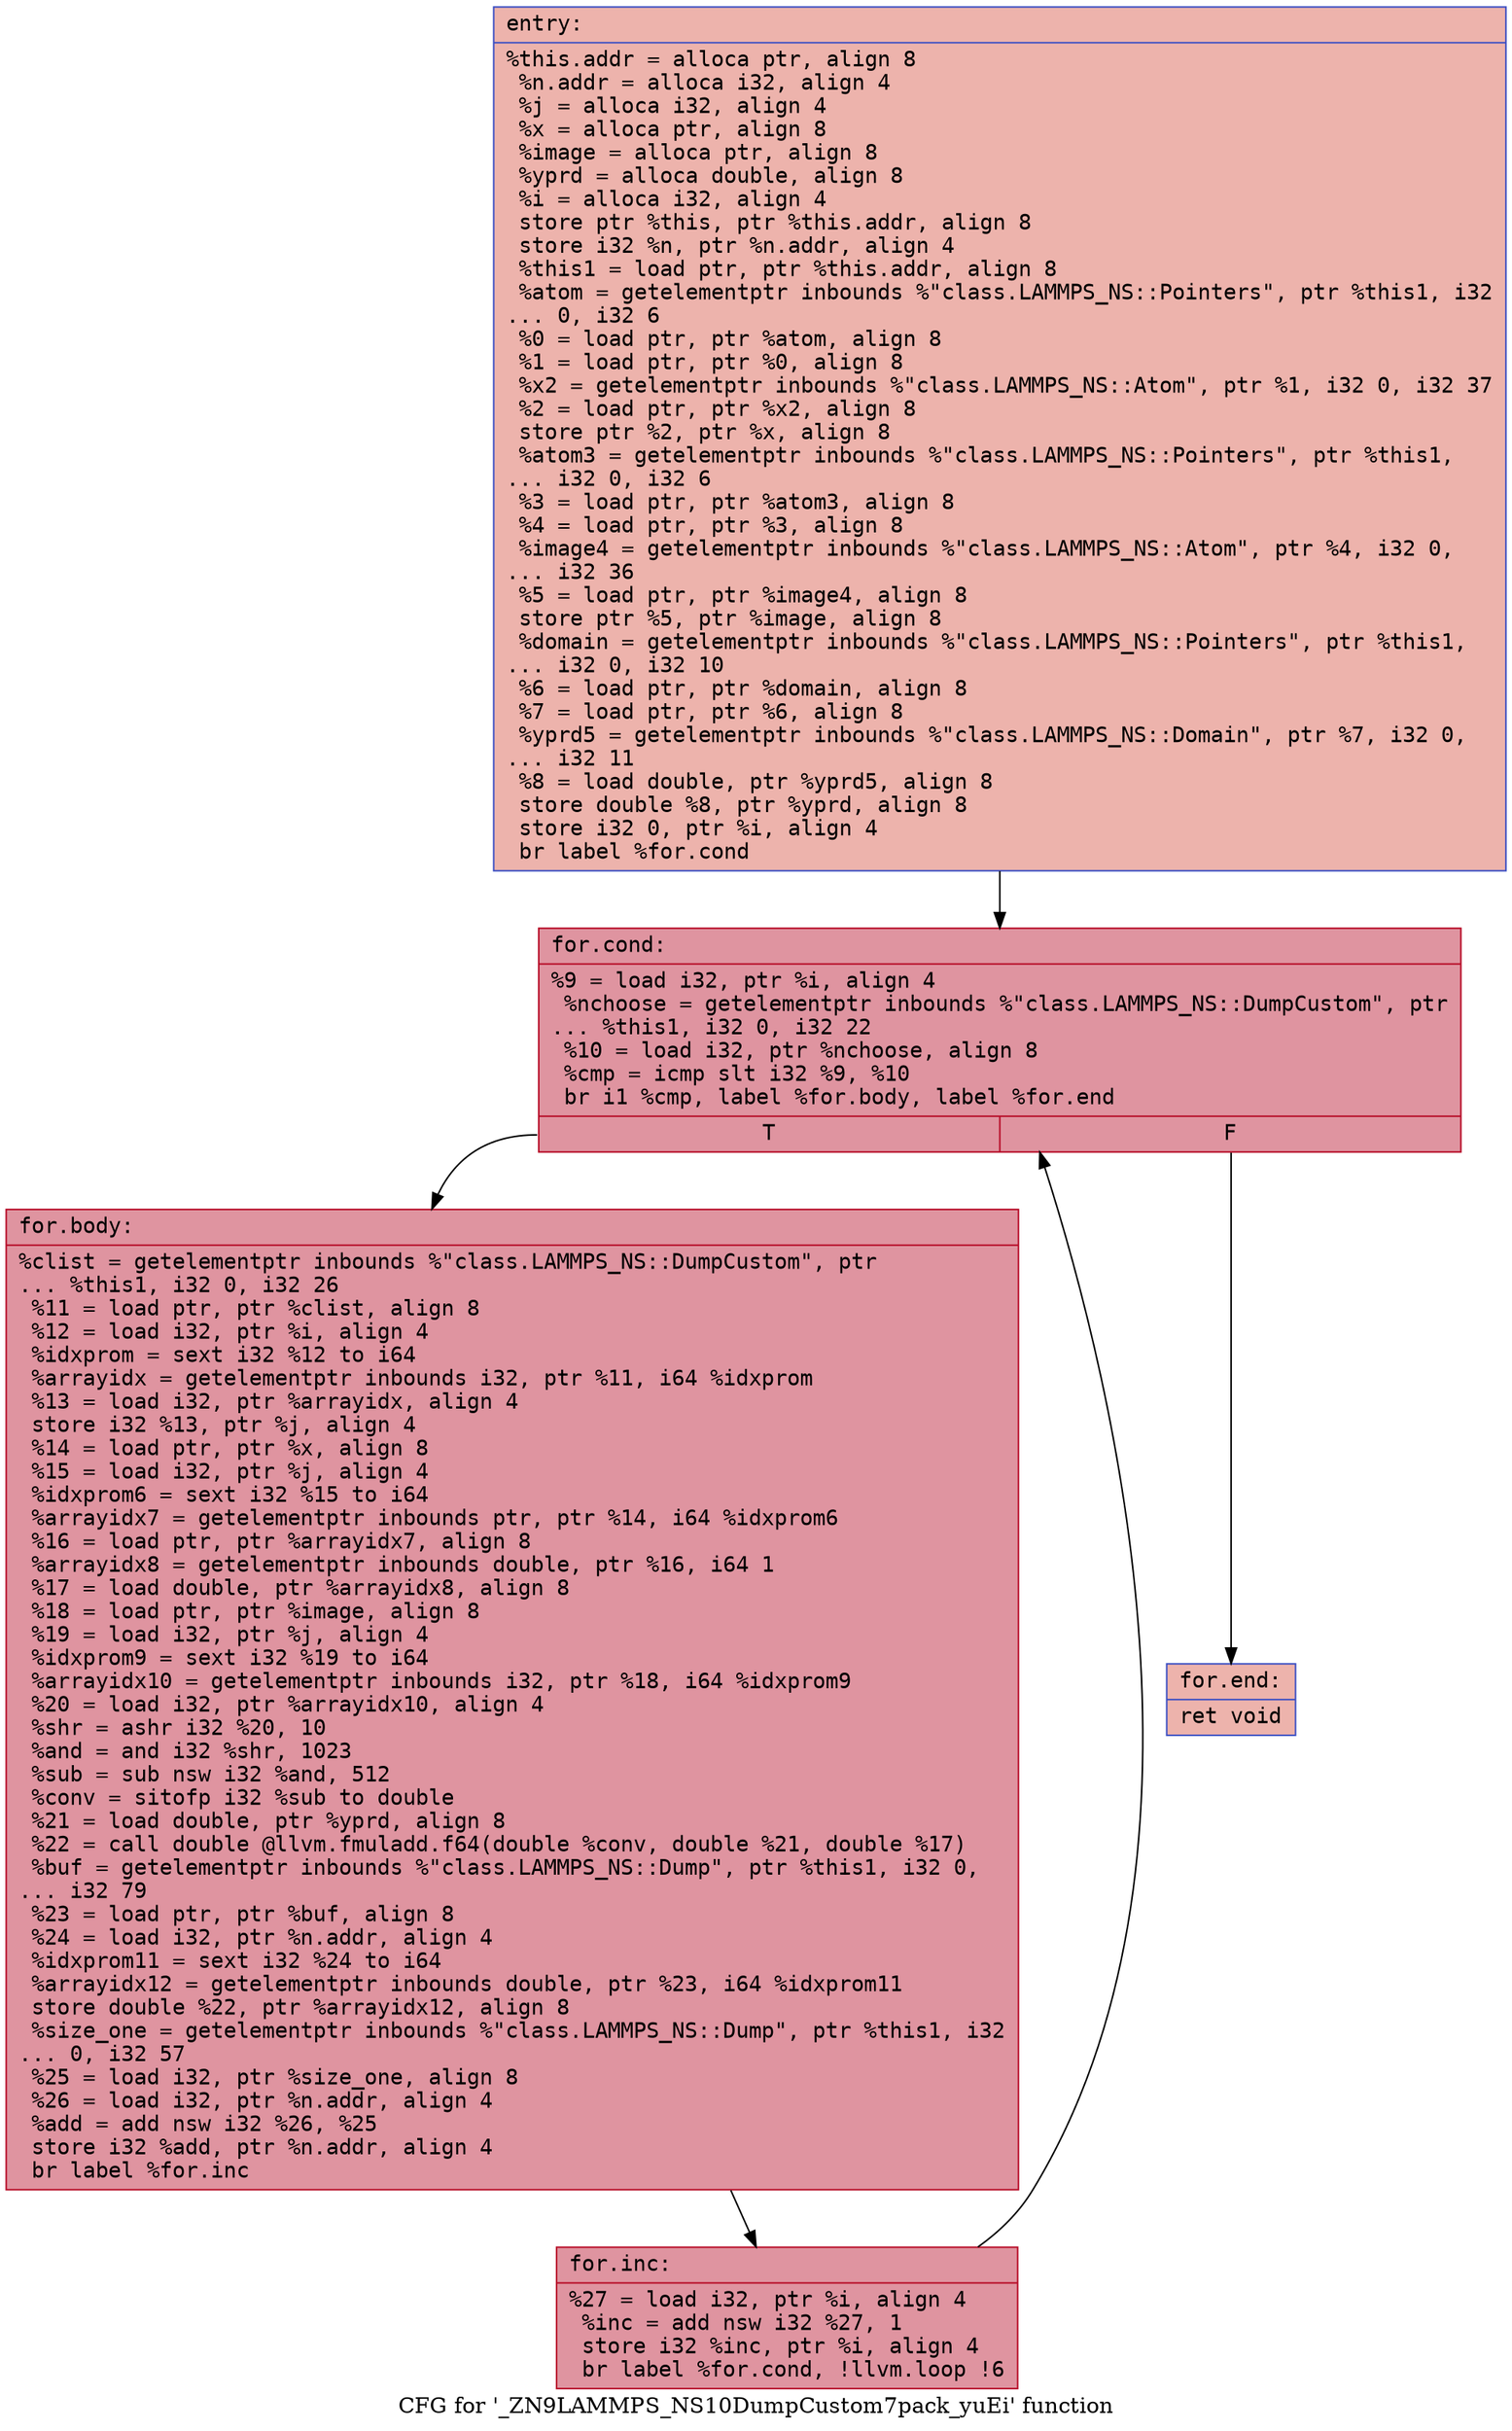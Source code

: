 digraph "CFG for '_ZN9LAMMPS_NS10DumpCustom7pack_yuEi' function" {
	label="CFG for '_ZN9LAMMPS_NS10DumpCustom7pack_yuEi' function";

	Node0x55d03a893700 [shape=record,color="#3d50c3ff", style=filled, fillcolor="#d6524470" fontname="Courier",label="{entry:\l|  %this.addr = alloca ptr, align 8\l  %n.addr = alloca i32, align 4\l  %j = alloca i32, align 4\l  %x = alloca ptr, align 8\l  %image = alloca ptr, align 8\l  %yprd = alloca double, align 8\l  %i = alloca i32, align 4\l  store ptr %this, ptr %this.addr, align 8\l  store i32 %n, ptr %n.addr, align 4\l  %this1 = load ptr, ptr %this.addr, align 8\l  %atom = getelementptr inbounds %\"class.LAMMPS_NS::Pointers\", ptr %this1, i32\l... 0, i32 6\l  %0 = load ptr, ptr %atom, align 8\l  %1 = load ptr, ptr %0, align 8\l  %x2 = getelementptr inbounds %\"class.LAMMPS_NS::Atom\", ptr %1, i32 0, i32 37\l  %2 = load ptr, ptr %x2, align 8\l  store ptr %2, ptr %x, align 8\l  %atom3 = getelementptr inbounds %\"class.LAMMPS_NS::Pointers\", ptr %this1,\l... i32 0, i32 6\l  %3 = load ptr, ptr %atom3, align 8\l  %4 = load ptr, ptr %3, align 8\l  %image4 = getelementptr inbounds %\"class.LAMMPS_NS::Atom\", ptr %4, i32 0,\l... i32 36\l  %5 = load ptr, ptr %image4, align 8\l  store ptr %5, ptr %image, align 8\l  %domain = getelementptr inbounds %\"class.LAMMPS_NS::Pointers\", ptr %this1,\l... i32 0, i32 10\l  %6 = load ptr, ptr %domain, align 8\l  %7 = load ptr, ptr %6, align 8\l  %yprd5 = getelementptr inbounds %\"class.LAMMPS_NS::Domain\", ptr %7, i32 0,\l... i32 11\l  %8 = load double, ptr %yprd5, align 8\l  store double %8, ptr %yprd, align 8\l  store i32 0, ptr %i, align 4\l  br label %for.cond\l}"];
	Node0x55d03a893700 -> Node0x55d03a894ab0[tooltip="entry -> for.cond\nProbability 100.00%" ];
	Node0x55d03a894ab0 [shape=record,color="#b70d28ff", style=filled, fillcolor="#b70d2870" fontname="Courier",label="{for.cond:\l|  %9 = load i32, ptr %i, align 4\l  %nchoose = getelementptr inbounds %\"class.LAMMPS_NS::DumpCustom\", ptr\l... %this1, i32 0, i32 22\l  %10 = load i32, ptr %nchoose, align 8\l  %cmp = icmp slt i32 %9, %10\l  br i1 %cmp, label %for.body, label %for.end\l|{<s0>T|<s1>F}}"];
	Node0x55d03a894ab0:s0 -> Node0x55d03a894e30[tooltip="for.cond -> for.body\nProbability 96.88%" ];
	Node0x55d03a894ab0:s1 -> Node0x55d03a894eb0[tooltip="for.cond -> for.end\nProbability 3.12%" ];
	Node0x55d03a894e30 [shape=record,color="#b70d28ff", style=filled, fillcolor="#b70d2870" fontname="Courier",label="{for.body:\l|  %clist = getelementptr inbounds %\"class.LAMMPS_NS::DumpCustom\", ptr\l... %this1, i32 0, i32 26\l  %11 = load ptr, ptr %clist, align 8\l  %12 = load i32, ptr %i, align 4\l  %idxprom = sext i32 %12 to i64\l  %arrayidx = getelementptr inbounds i32, ptr %11, i64 %idxprom\l  %13 = load i32, ptr %arrayidx, align 4\l  store i32 %13, ptr %j, align 4\l  %14 = load ptr, ptr %x, align 8\l  %15 = load i32, ptr %j, align 4\l  %idxprom6 = sext i32 %15 to i64\l  %arrayidx7 = getelementptr inbounds ptr, ptr %14, i64 %idxprom6\l  %16 = load ptr, ptr %arrayidx7, align 8\l  %arrayidx8 = getelementptr inbounds double, ptr %16, i64 1\l  %17 = load double, ptr %arrayidx8, align 8\l  %18 = load ptr, ptr %image, align 8\l  %19 = load i32, ptr %j, align 4\l  %idxprom9 = sext i32 %19 to i64\l  %arrayidx10 = getelementptr inbounds i32, ptr %18, i64 %idxprom9\l  %20 = load i32, ptr %arrayidx10, align 4\l  %shr = ashr i32 %20, 10\l  %and = and i32 %shr, 1023\l  %sub = sub nsw i32 %and, 512\l  %conv = sitofp i32 %sub to double\l  %21 = load double, ptr %yprd, align 8\l  %22 = call double @llvm.fmuladd.f64(double %conv, double %21, double %17)\l  %buf = getelementptr inbounds %\"class.LAMMPS_NS::Dump\", ptr %this1, i32 0,\l... i32 79\l  %23 = load ptr, ptr %buf, align 8\l  %24 = load i32, ptr %n.addr, align 4\l  %idxprom11 = sext i32 %24 to i64\l  %arrayidx12 = getelementptr inbounds double, ptr %23, i64 %idxprom11\l  store double %22, ptr %arrayidx12, align 8\l  %size_one = getelementptr inbounds %\"class.LAMMPS_NS::Dump\", ptr %this1, i32\l... 0, i32 57\l  %25 = load i32, ptr %size_one, align 8\l  %26 = load i32, ptr %n.addr, align 4\l  %add = add nsw i32 %26, %25\l  store i32 %add, ptr %n.addr, align 4\l  br label %for.inc\l}"];
	Node0x55d03a894e30 -> Node0x55d03a896780[tooltip="for.body -> for.inc\nProbability 100.00%" ];
	Node0x55d03a896780 [shape=record,color="#b70d28ff", style=filled, fillcolor="#b70d2870" fontname="Courier",label="{for.inc:\l|  %27 = load i32, ptr %i, align 4\l  %inc = add nsw i32 %27, 1\l  store i32 %inc, ptr %i, align 4\l  br label %for.cond, !llvm.loop !6\l}"];
	Node0x55d03a896780 -> Node0x55d03a894ab0[tooltip="for.inc -> for.cond\nProbability 100.00%" ];
	Node0x55d03a894eb0 [shape=record,color="#3d50c3ff", style=filled, fillcolor="#d6524470" fontname="Courier",label="{for.end:\l|  ret void\l}"];
}
